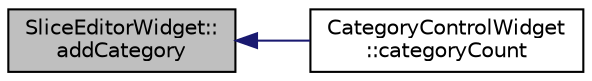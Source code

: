 digraph "SliceEditorWidget::addCategory"
{
  edge [fontname="Helvetica",fontsize="10",labelfontname="Helvetica",labelfontsize="10"];
  node [fontname="Helvetica",fontsize="10",shape=record];
  rankdir="LR";
  Node6 [label="SliceEditorWidget::\laddCategory",height=0.2,width=0.4,color="black", fillcolor="grey75", style="filled", fontcolor="black"];
  Node6 -> Node7 [dir="back",color="midnightblue",fontsize="10",style="solid",fontname="Helvetica"];
  Node7 [label="CategoryControlWidget\l::categoryCount",height=0.2,width=0.4,color="black", fillcolor="white", style="filled",URL="$class_category_control_widget.html#aad862c247bffd2f918f6c3fd8933a6b6",tooltip="Returns the number of category. "];
}
